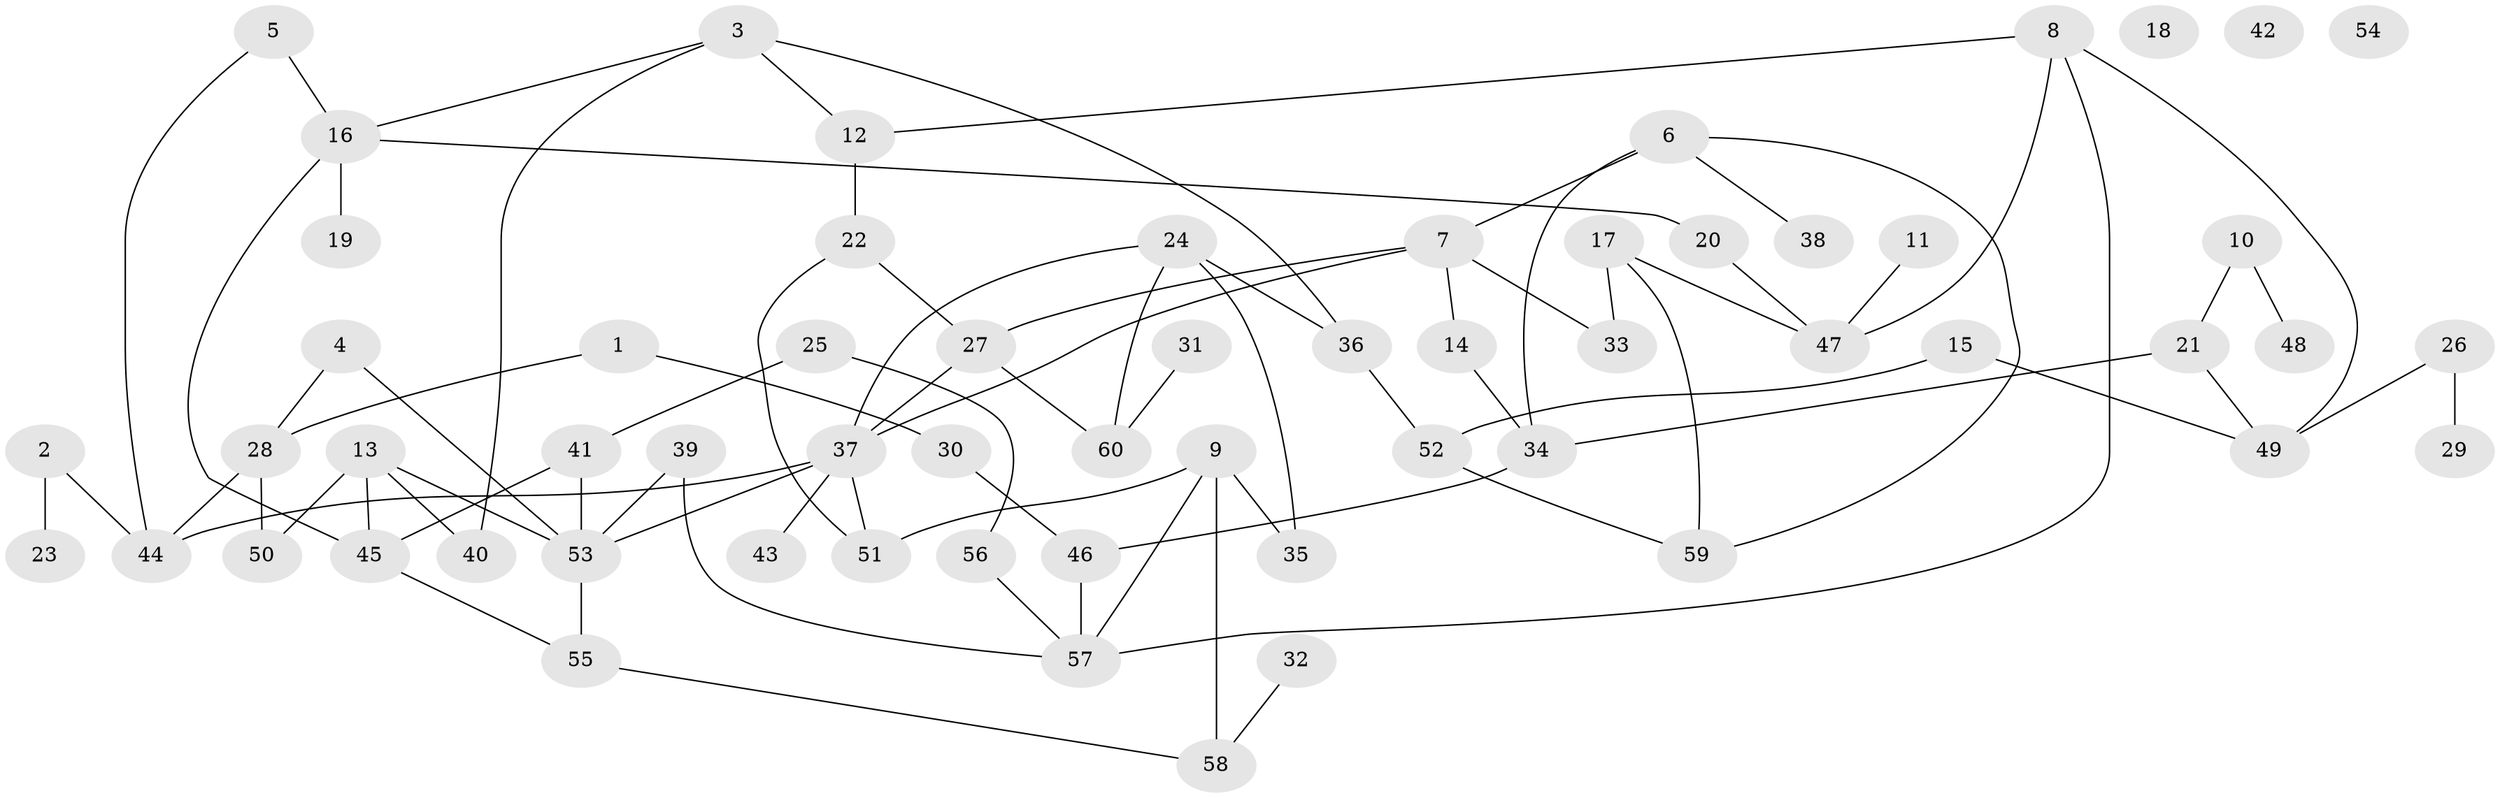 // Generated by graph-tools (version 1.1) at 2025/33/03/09/25 02:33:30]
// undirected, 60 vertices, 81 edges
graph export_dot {
graph [start="1"]
  node [color=gray90,style=filled];
  1;
  2;
  3;
  4;
  5;
  6;
  7;
  8;
  9;
  10;
  11;
  12;
  13;
  14;
  15;
  16;
  17;
  18;
  19;
  20;
  21;
  22;
  23;
  24;
  25;
  26;
  27;
  28;
  29;
  30;
  31;
  32;
  33;
  34;
  35;
  36;
  37;
  38;
  39;
  40;
  41;
  42;
  43;
  44;
  45;
  46;
  47;
  48;
  49;
  50;
  51;
  52;
  53;
  54;
  55;
  56;
  57;
  58;
  59;
  60;
  1 -- 28;
  1 -- 30;
  2 -- 23;
  2 -- 44;
  3 -- 12;
  3 -- 16;
  3 -- 36;
  3 -- 40;
  4 -- 28;
  4 -- 53;
  5 -- 16;
  5 -- 44;
  6 -- 7;
  6 -- 34;
  6 -- 38;
  6 -- 59;
  7 -- 14;
  7 -- 27;
  7 -- 33;
  7 -- 37;
  8 -- 12;
  8 -- 47;
  8 -- 49;
  8 -- 57;
  9 -- 35;
  9 -- 51;
  9 -- 57;
  9 -- 58;
  10 -- 21;
  10 -- 48;
  11 -- 47;
  12 -- 22;
  13 -- 40;
  13 -- 45;
  13 -- 50;
  13 -- 53;
  14 -- 34;
  15 -- 49;
  15 -- 52;
  16 -- 19;
  16 -- 20;
  16 -- 45;
  17 -- 33;
  17 -- 47;
  17 -- 59;
  20 -- 47;
  21 -- 34;
  21 -- 49;
  22 -- 27;
  22 -- 51;
  24 -- 35;
  24 -- 36;
  24 -- 37;
  24 -- 60;
  25 -- 41;
  25 -- 56;
  26 -- 29;
  26 -- 49;
  27 -- 37;
  27 -- 60;
  28 -- 44;
  28 -- 50;
  30 -- 46;
  31 -- 60;
  32 -- 58;
  34 -- 46;
  36 -- 52;
  37 -- 43;
  37 -- 44;
  37 -- 51;
  37 -- 53;
  39 -- 53;
  39 -- 57;
  41 -- 45;
  41 -- 53;
  45 -- 55;
  46 -- 57;
  52 -- 59;
  53 -- 55;
  55 -- 58;
  56 -- 57;
}
